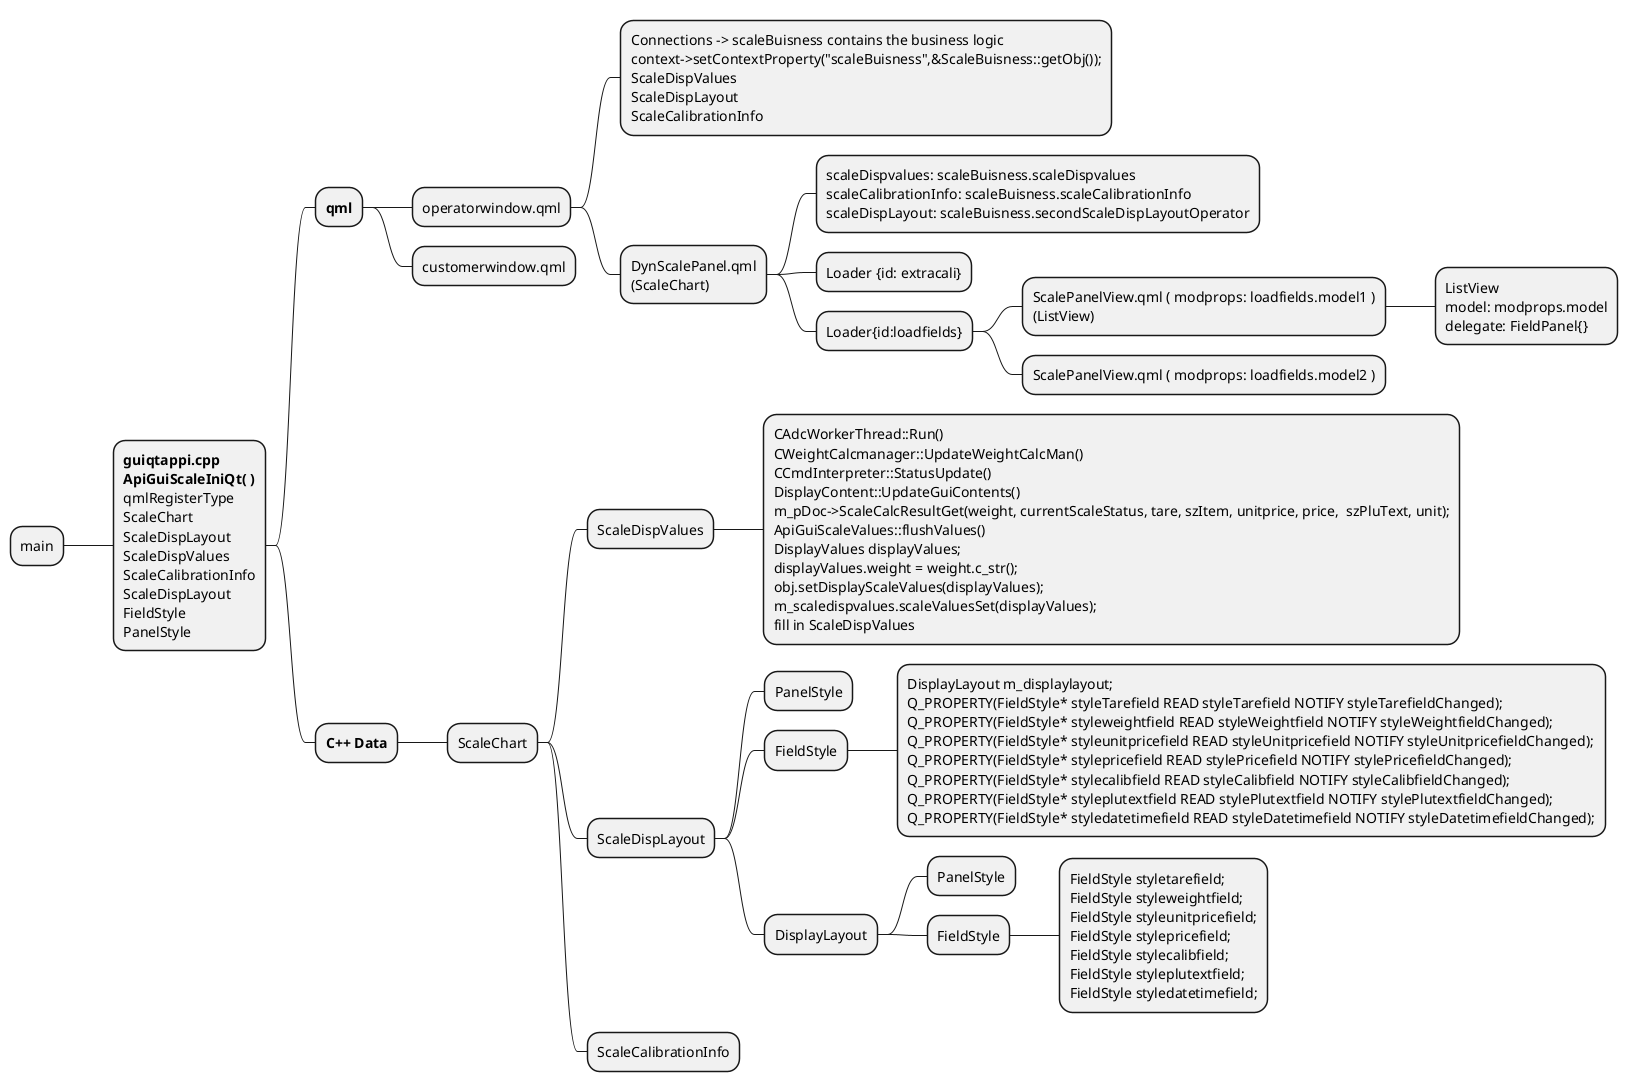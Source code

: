 @startmindmap
* main
**:<b>guiqtappi.cpp</b>
<b>ApiGuiScaleIniQt( )</b>
qmlRegisterType
ScaleChart
ScaleDispLayout
ScaleDispValues
ScaleCalibrationInfo
ScaleDispLayout
FieldStyle
PanelStyle;
*** <b>qml
**** operatorwindow.qml
*****:Connections -> scaleBuisness contains the business logic
context->setContextProperty("scaleBuisness",&ScaleBuisness::getObj())<U+003B>
ScaleDispValues 
ScaleDispLayout
ScaleCalibrationInfo;
*****:DynScalePanel.qml
(ScaleChart);
******:scaleDispvalues: scaleBuisness.scaleDispvalues 
scaleCalibrationInfo: scaleBuisness.scaleCalibrationInfo
scaleDispLayout: scaleBuisness.secondScaleDispLayoutOperator;
****** Loader {id: extracali}
****** Loader{id:loadfields}
*******:ScalePanelView.qml ( modprops: loadfields.model1 )
(ListView);
********:ListView 
model: modprops.model
delegate: FieldPanel{};
******* ScalePanelView.qml ( modprops: loadfields.model2 )
**** customerwindow.qml
*** <b>C++ Data
**** ScaleChart
***** ScaleDispValues
******:CAdcWorkerThread::Run()
CWeightCalcmanager::UpdateWeightCalcMan()
CCmdInterpreter::StatusUpdate()
DisplayContent::UpdateGuiContents()
m_pDoc->ScaleCalcResultGet(weight, currentScaleStatus, tare, szItem, unitprice, price,  szPluText, unit)<U+003B>
ApiGuiScaleValues::flushValues()
DisplayValues displayValues<U+003B>
displayValues.weight = weight.c_str()<U+003B>
obj.setDisplayScaleValues(displayValues)<U+003B>
m_scaledispvalues.scaleValuesSet(displayValues)<U+003B>
fill in ScaleDispValues;
***** ScaleDispLayout
****** PanelStyle
****** FieldStyle
*******:DisplayLayout m_displaylayout<U+003B>
Q_PROPERTY(FieldStyle* styleTarefield READ styleTarefield NOTIFY styleTarefieldChanged)<U+003B>
Q_PROPERTY(FieldStyle* styleweightfield READ styleWeightfield NOTIFY styleWeightfieldChanged)<U+003B>
Q_PROPERTY(FieldStyle* styleunitpricefield READ styleUnitpricefield NOTIFY styleUnitpricefieldChanged)<U+003B>
Q_PROPERTY(FieldStyle* stylepricefield READ stylePricefield NOTIFY stylePricefieldChanged)<U+003B>
Q_PROPERTY(FieldStyle* stylecalibfield READ styleCalibfield NOTIFY styleCalibfieldChanged)<U+003B>
Q_PROPERTY(FieldStyle* styleplutextfield READ stylePlutextfield NOTIFY stylePlutextfieldChanged)<U+003B>
Q_PROPERTY(FieldStyle* styledatetimefield READ styleDatetimefield NOTIFY styleDatetimefieldChanged)<U+003B>;
****** DisplayLayout
******* PanelStyle
******* FieldStyle
********:FieldStyle styletarefield<U+003B>
FieldStyle styleweightfield<U+003B>
FieldStyle styleunitpricefield<U+003B>
FieldStyle stylepricefield<U+003B>
FieldStyle stylecalibfield<U+003B>
FieldStyle styleplutextfield<U+003B>
FieldStyle styledatetimefield<U+003B>;
***** ScaleCalibrationInfo
@endmindmap